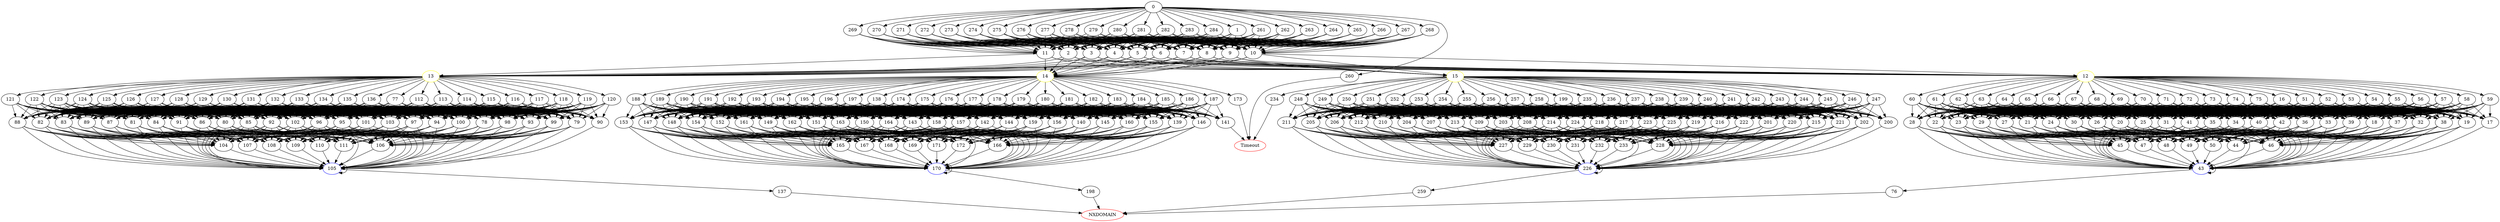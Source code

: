 digraph G {
	0 -> 1;
	0 -> 260;
	0 -> 261;
	0 -> 262;
	0 -> 263;
	0 -> 264;
	0 -> 265;
	0 -> 266;
	0 -> 267;
	0 -> 268;
	0 -> 269;
	0 -> 270;
	0 -> 271;
	0 -> 272;
	0 -> 273;
	0 -> 274;
	0 -> 275;
	0 -> 276;
	0 -> 277;
	0 -> 278;
	0 -> 279;
	0 -> 280;
	0 -> 281;
	0 -> 282;
	0 -> 283;
	0 -> 284;
	1 -> 2;
	1 -> 3;
	1 -> 4;
	1 -> 5;
	1 -> 6;
	1 -> 7;
	1 -> 8;
	1 -> 9;
	1 -> 10;
	1 -> 11;
	2 -> "12";
12 [color=yellow];
	2 -> "13";
13 [color=yellow];
	2 -> "14";
14 [color=yellow];
	2 -> "15";
15 [color=yellow];
	3 -> "12";
12 [color=yellow];
	3 -> "13";
13 [color=yellow];
	3 -> "14";
14 [color=yellow];
	3 -> "15";
15 [color=yellow];
	4 -> "12";
12 [color=yellow];
	4 -> "13";
13 [color=yellow];
	4 -> "14";
14 [color=yellow];
	4 -> "15";
15 [color=yellow];
	5 -> "12";
12 [color=yellow];
	5 -> "13";
13 [color=yellow];
	5 -> "14";
14 [color=yellow];
	5 -> "15";
15 [color=yellow];
	6 -> "12";
12 [color=yellow];
	6 -> "13";
13 [color=yellow];
	6 -> "14";
14 [color=yellow];
	6 -> "15";
15 [color=yellow];
	7 -> "12";
12 [color=yellow];
	7 -> "13";
13 [color=yellow];
	7 -> "14";
14 [color=yellow];
	7 -> "15";
15 [color=yellow];
	8 -> "12";
12 [color=yellow];
	8 -> "13";
13 [color=yellow];
	8 -> "14";
14 [color=yellow];
	8 -> "15";
15 [color=yellow];
	9 -> "12";
12 [color=yellow];
	9 -> "13";
13 [color=yellow];
	9 -> "14";
14 [color=yellow];
	9 -> "15";
15 [color=yellow];
	10 -> "12";
12 [color=yellow];
	10 -> "13";
13 [color=yellow];
	10 -> "14";
14 [color=yellow];
	10 -> "15";
15 [color=yellow];
	11 -> "12";
12 [color=yellow];
	11 -> "13";
13 [color=yellow];
	11 -> "14";
14 [color=yellow];
	11 -> "15";
15 [color=yellow];
	12 -> 16;
	12 -> 51;
	12 -> 52;
	12 -> 53;
	12 -> 54;
	12 -> 55;
	12 -> 56;
	12 -> 57;
	12 -> 58;
	12 -> 59;
	12 -> 60;
	12 -> 61;
	12 -> 62;
	12 -> 63;
	12 -> 64;
	12 -> 65;
	12 -> 66;
	12 -> 67;
	12 -> 68;
	12 -> 69;
	12 -> 70;
	12 -> 71;
	12 -> 72;
	12 -> 73;
	12 -> 74;
	12 -> 75;
	13 -> 77;
	13 -> 112;
	13 -> 113;
	13 -> 114;
	13 -> 115;
	13 -> 116;
	13 -> 117;
	13 -> 118;
	13 -> 119;
	13 -> 120;
	13 -> 121;
	13 -> 122;
	13 -> 123;
	13 -> 124;
	13 -> 125;
	13 -> 126;
	13 -> 127;
	13 -> 128;
	13 -> 129;
	13 -> 130;
	13 -> 131;
	13 -> 132;
	13 -> 133;
	13 -> 134;
	13 -> 135;
	13 -> 136;
	14 -> 138;
	14 -> 173;
	14 -> 174;
	14 -> 175;
	14 -> 176;
	14 -> 177;
	14 -> 178;
	14 -> 179;
	14 -> 180;
	14 -> 181;
	14 -> 182;
	14 -> 183;
	14 -> 184;
	14 -> 185;
	14 -> 186;
	14 -> 187;
	14 -> 188;
	14 -> 189;
	14 -> 190;
	14 -> 191;
	14 -> 192;
	14 -> 193;
	14 -> 194;
	14 -> 195;
	14 -> 196;
	14 -> 197;
	15 -> 199;
	15 -> 234;
	15 -> 235;
	15 -> 236;
	15 -> 237;
	15 -> 238;
	15 -> 239;
	15 -> 240;
	15 -> 241;
	15 -> 242;
	15 -> 243;
	15 -> 244;
	15 -> 245;
	15 -> 246;
	15 -> 247;
	15 -> 248;
	15 -> 249;
	15 -> 250;
	15 -> 251;
	15 -> 252;
	15 -> 253;
	15 -> 254;
	15 -> 255;
	15 -> 256;
	15 -> 257;
	15 -> 258;
	16 -> 17;
	16 -> 18;
	16 -> 19;
	16 -> 20;
	16 -> 21;
	16 -> 22;
	16 -> 23;
	16 -> 24;
	16 -> 25;
	16 -> 26;
	16 -> 27;
	16 -> 28;
	16 -> 29;
	16 -> 30;
	16 -> 31;
	16 -> 32;
	16 -> 33;
	16 -> 34;
	16 -> 35;
	16 -> 36;
	16 -> 37;
	16 -> 38;
	16 -> 39;
	16 -> 40;
	16 -> 41;
	16 -> 42;
	17 -> "43";
43 [color=blue];
	18 -> "43";
43 [color=blue];
	18 -> 44;
	18 -> 45;
	18 -> 46;
	18 -> 47;
	18 -> 48;
	18 -> 49;
	18 -> 50;
	19 -> "43";
43 [color=blue];
	19 -> 44;
	19 -> 45;
	19 -> 46;
	19 -> 47;
	19 -> 48;
	19 -> 49;
	19 -> 50;
	20 -> "43";
43 [color=blue];
	20 -> 44;
	20 -> 45;
	20 -> 46;
	20 -> 47;
	20 -> 48;
	20 -> 49;
	20 -> 50;
	21 -> "43";
43 [color=blue];
	21 -> 44;
	21 -> 45;
	21 -> 46;
	21 -> 47;
	21 -> 48;
	21 -> 49;
	21 -> 50;
	22 -> "43";
43 [color=blue];
	22 -> 44;
	22 -> 45;
	22 -> 46;
	22 -> 47;
	22 -> 48;
	22 -> 49;
	22 -> 50;
	23 -> "43";
43 [color=blue];
	23 -> 44;
	23 -> 45;
	23 -> 46;
	23 -> 47;
	23 -> 48;
	23 -> 49;
	23 -> 50;
	24 -> "43";
43 [color=blue];
	24 -> 44;
	24 -> 45;
	24 -> 46;
	24 -> 47;
	24 -> 48;
	24 -> 49;
	24 -> 50;
	25 -> "43";
43 [color=blue];
	25 -> 44;
	25 -> 45;
	25 -> 46;
	25 -> 47;
	25 -> 48;
	25 -> 49;
	25 -> 50;
	26 -> "43";
43 [color=blue];
	26 -> 44;
	26 -> 45;
	26 -> 46;
	26 -> 47;
	26 -> 48;
	26 -> 49;
	26 -> 50;
	27 -> "43";
43 [color=blue];
	27 -> 44;
	27 -> 45;
	27 -> 46;
	27 -> 47;
	27 -> 48;
	27 -> 49;
	27 -> 50;
	28 -> "43";
43 [color=blue];
	28 -> 44;
	28 -> 45;
	28 -> 46;
	28 -> 47;
	28 -> 48;
	28 -> 49;
	28 -> 50;
	29 -> "43";
43 [color=blue];
	29 -> 44;
	29 -> 45;
	29 -> 46;
	29 -> 47;
	29 -> 48;
	29 -> 49;
	29 -> 50;
	30 -> "43";
43 [color=blue];
	30 -> 44;
	30 -> 45;
	30 -> 46;
	30 -> 47;
	30 -> 48;
	30 -> 49;
	30 -> 50;
	31 -> "43";
43 [color=blue];
	31 -> 44;
	31 -> 45;
	31 -> 46;
	31 -> 47;
	31 -> 48;
	31 -> 49;
	31 -> 50;
	32 -> "43";
43 [color=blue];
	32 -> 44;
	32 -> 45;
	32 -> 46;
	32 -> 47;
	32 -> 48;
	32 -> 49;
	32 -> 50;
	33 -> "43";
43 [color=blue];
	33 -> 44;
	33 -> 45;
	33 -> 46;
	33 -> 47;
	33 -> 48;
	33 -> 49;
	33 -> 50;
	34 -> "43";
43 [color=blue];
	34 -> 44;
	34 -> 45;
	34 -> 46;
	34 -> 47;
	34 -> 48;
	34 -> 49;
	34 -> 50;
	35 -> "43";
43 [color=blue];
	35 -> 44;
	35 -> 45;
	35 -> 46;
	35 -> 47;
	35 -> 48;
	35 -> 49;
	35 -> 50;
	36 -> "43";
43 [color=blue];
	36 -> 44;
	36 -> 45;
	36 -> 46;
	36 -> 47;
	36 -> 48;
	36 -> 49;
	36 -> 50;
	37 -> "43";
43 [color=blue];
	37 -> 44;
	37 -> 45;
	37 -> 46;
	37 -> 47;
	37 -> 48;
	37 -> 49;
	37 -> 50;
	38 -> "43";
43 [color=blue];
	38 -> 44;
	38 -> 45;
	38 -> 46;
	38 -> 47;
	38 -> 48;
	38 -> 49;
	38 -> 50;
	39 -> "43";
43 [color=blue];
	39 -> 44;
	39 -> 45;
	39 -> 46;
	39 -> 47;
	39 -> 48;
	39 -> 49;
	39 -> 50;
	40 -> "43";
43 [color=blue];
	40 -> 44;
	40 -> 45;
	40 -> 46;
	40 -> 47;
	40 -> 48;
	40 -> 49;
	40 -> 50;
	41 -> "43";
43 [color=blue];
	41 -> 44;
	41 -> 45;
	41 -> 46;
	41 -> 47;
	41 -> 48;
	41 -> 49;
	41 -> 50;
	42 -> "43";
43 [color=blue];
	42 -> 44;
	42 -> 45;
	42 -> 46;
	42 -> 47;
	42 -> 48;
	42 -> 49;
	42 -> 50;
	43 -> "43";
43 [color=blue];
	43 -> 76;
	44 -> "43";
43 [color=blue];
	45 -> "43";
43 [color=blue];
	46 -> "43";
43 [color=blue];
	47 -> "43";
43 [color=blue];
	48 -> "43";
43 [color=blue];
	49 -> "43";
43 [color=blue];
	50 -> "43";
43 [color=blue];
	51 -> 17;
	51 -> 18;
	51 -> 19;
	51 -> 20;
	51 -> 21;
	51 -> 22;
	51 -> 23;
	51 -> 24;
	51 -> 25;
	51 -> 26;
	51 -> 27;
	51 -> 28;
	51 -> 29;
	51 -> 30;
	51 -> 31;
	51 -> 32;
	51 -> 33;
	51 -> 34;
	51 -> 35;
	51 -> 36;
	51 -> 37;
	51 -> 38;
	51 -> 39;
	51 -> 40;
	51 -> 41;
	51 -> 42;
	52 -> 17;
	52 -> 18;
	52 -> 19;
	52 -> 20;
	52 -> 21;
	52 -> 22;
	52 -> 23;
	52 -> 24;
	52 -> 25;
	52 -> 26;
	52 -> 27;
	52 -> 28;
	52 -> 29;
	52 -> 30;
	52 -> 31;
	52 -> 32;
	52 -> 33;
	52 -> 34;
	52 -> 35;
	52 -> 36;
	52 -> 37;
	52 -> 38;
	52 -> 39;
	52 -> 40;
	52 -> 41;
	52 -> 42;
	53 -> 17;
	53 -> 18;
	53 -> 19;
	53 -> 20;
	53 -> 21;
	53 -> 22;
	53 -> 23;
	53 -> 24;
	53 -> 25;
	53 -> 26;
	53 -> 27;
	53 -> 28;
	53 -> 29;
	53 -> 30;
	53 -> 31;
	53 -> 32;
	53 -> 33;
	53 -> 34;
	53 -> 35;
	53 -> 36;
	53 -> 37;
	53 -> 38;
	53 -> 39;
	53 -> 40;
	53 -> 41;
	53 -> 42;
	54 -> 17;
	54 -> 18;
	54 -> 19;
	54 -> 20;
	54 -> 21;
	54 -> 22;
	54 -> 23;
	54 -> 24;
	54 -> 25;
	54 -> 26;
	54 -> 27;
	54 -> 28;
	54 -> 29;
	54 -> 30;
	54 -> 31;
	54 -> 32;
	54 -> 33;
	54 -> 34;
	54 -> 35;
	54 -> 36;
	54 -> 37;
	54 -> 38;
	54 -> 39;
	54 -> 40;
	54 -> 41;
	54 -> 42;
	55 -> 17;
	55 -> 18;
	55 -> 19;
	55 -> 20;
	55 -> 21;
	55 -> 22;
	55 -> 23;
	55 -> 24;
	55 -> 25;
	55 -> 26;
	55 -> 27;
	55 -> 28;
	55 -> 29;
	55 -> 30;
	55 -> 31;
	55 -> 32;
	55 -> 33;
	55 -> 34;
	55 -> 35;
	55 -> 36;
	55 -> 37;
	55 -> 38;
	55 -> 39;
	55 -> 40;
	55 -> 41;
	55 -> 42;
	56 -> 17;
	56 -> 18;
	56 -> 19;
	56 -> 20;
	56 -> 21;
	56 -> 22;
	56 -> 23;
	56 -> 24;
	56 -> 25;
	56 -> 26;
	56 -> 27;
	56 -> 28;
	56 -> 29;
	56 -> 30;
	56 -> 31;
	56 -> 32;
	56 -> 33;
	56 -> 34;
	56 -> 35;
	56 -> 36;
	56 -> 37;
	56 -> 38;
	56 -> 39;
	56 -> 40;
	56 -> 41;
	56 -> 42;
	57 -> 17;
	57 -> 18;
	57 -> 19;
	57 -> 20;
	57 -> 21;
	57 -> 22;
	57 -> 23;
	57 -> 24;
	57 -> 25;
	57 -> 26;
	57 -> 27;
	57 -> 28;
	57 -> 29;
	57 -> 30;
	57 -> 31;
	57 -> 32;
	57 -> 33;
	57 -> 34;
	57 -> 35;
	57 -> 36;
	57 -> 37;
	57 -> 38;
	57 -> 39;
	57 -> 40;
	57 -> 41;
	57 -> 42;
	58 -> 17;
	58 -> 18;
	58 -> 19;
	58 -> 20;
	58 -> 21;
	58 -> 22;
	58 -> 23;
	58 -> 24;
	58 -> 25;
	58 -> 26;
	58 -> 27;
	58 -> 28;
	58 -> 29;
	58 -> 30;
	58 -> 31;
	58 -> 32;
	58 -> 33;
	58 -> 34;
	58 -> 35;
	58 -> 36;
	58 -> 37;
	58 -> 38;
	58 -> 39;
	58 -> 40;
	58 -> 41;
	58 -> 42;
	59 -> 17;
	59 -> 18;
	59 -> 19;
	59 -> 20;
	59 -> 21;
	59 -> 22;
	59 -> 23;
	59 -> 24;
	59 -> 25;
	59 -> 26;
	59 -> 27;
	59 -> 28;
	59 -> 29;
	59 -> 30;
	59 -> 31;
	59 -> 32;
	59 -> 33;
	59 -> 34;
	59 -> 35;
	59 -> 36;
	59 -> 37;
	59 -> 38;
	59 -> 39;
	59 -> 40;
	59 -> 41;
	59 -> 42;
	60 -> 17;
	60 -> 18;
	60 -> 19;
	60 -> 20;
	60 -> 21;
	60 -> 22;
	60 -> 23;
	60 -> 24;
	60 -> 25;
	60 -> 26;
	60 -> 27;
	60 -> 28;
	60 -> 29;
	60 -> 30;
	60 -> 31;
	60 -> 32;
	60 -> 33;
	60 -> 34;
	60 -> 35;
	60 -> 36;
	60 -> 37;
	60 -> 38;
	60 -> 39;
	60 -> 40;
	60 -> 41;
	60 -> 42;
	61 -> 17;
	61 -> 18;
	61 -> 19;
	61 -> 20;
	61 -> 21;
	61 -> 22;
	61 -> 23;
	61 -> 24;
	61 -> 25;
	61 -> 26;
	61 -> 27;
	61 -> 28;
	61 -> 29;
	61 -> 30;
	61 -> 31;
	61 -> 32;
	61 -> 33;
	61 -> 34;
	61 -> 35;
	61 -> 36;
	61 -> 37;
	61 -> 38;
	61 -> 39;
	61 -> 40;
	61 -> 41;
	61 -> 42;
	62 -> 17;
	62 -> 18;
	62 -> 19;
	62 -> 20;
	62 -> 21;
	62 -> 22;
	62 -> 23;
	62 -> 24;
	62 -> 25;
	62 -> 26;
	62 -> 27;
	62 -> 28;
	62 -> 29;
	62 -> 30;
	62 -> 31;
	62 -> 32;
	62 -> 33;
	62 -> 34;
	62 -> 35;
	62 -> 36;
	62 -> 37;
	62 -> 38;
	62 -> 39;
	62 -> 40;
	62 -> 41;
	62 -> 42;
	63 -> 17;
	63 -> 18;
	63 -> 19;
	63 -> 20;
	63 -> 21;
	63 -> 22;
	63 -> 23;
	63 -> 24;
	63 -> 25;
	63 -> 26;
	63 -> 27;
	63 -> 28;
	63 -> 29;
	63 -> 30;
	63 -> 31;
	63 -> 32;
	63 -> 33;
	63 -> 34;
	63 -> 35;
	63 -> 36;
	63 -> 37;
	63 -> 38;
	63 -> 39;
	63 -> 40;
	63 -> 41;
	63 -> 42;
	64 -> 17;
	64 -> 18;
	64 -> 19;
	64 -> 20;
	64 -> 21;
	64 -> 22;
	64 -> 23;
	64 -> 24;
	64 -> 25;
	64 -> 26;
	64 -> 27;
	64 -> 28;
	64 -> 29;
	64 -> 30;
	64 -> 31;
	64 -> 32;
	64 -> 33;
	64 -> 34;
	64 -> 35;
	64 -> 36;
	64 -> 37;
	64 -> 38;
	64 -> 39;
	64 -> 40;
	64 -> 41;
	64 -> 42;
	65 -> 17;
	65 -> 18;
	65 -> 19;
	65 -> 20;
	65 -> 21;
	65 -> 22;
	65 -> 23;
	65 -> 24;
	65 -> 25;
	65 -> 26;
	65 -> 27;
	65 -> 28;
	65 -> 29;
	65 -> 30;
	65 -> 31;
	65 -> 32;
	65 -> 33;
	65 -> 34;
	65 -> 35;
	65 -> 36;
	65 -> 37;
	65 -> 38;
	65 -> 39;
	65 -> 40;
	65 -> 41;
	65 -> 42;
	66 -> 17;
	66 -> 18;
	66 -> 19;
	66 -> 20;
	66 -> 21;
	66 -> 22;
	66 -> 23;
	66 -> 24;
	66 -> 25;
	66 -> 26;
	66 -> 27;
	66 -> 28;
	66 -> 29;
	66 -> 30;
	66 -> 31;
	66 -> 32;
	66 -> 33;
	66 -> 34;
	66 -> 35;
	66 -> 36;
	66 -> 37;
	66 -> 38;
	66 -> 39;
	66 -> 40;
	66 -> 41;
	66 -> 42;
	67 -> 17;
	67 -> 18;
	67 -> 19;
	67 -> 20;
	67 -> 21;
	67 -> 22;
	67 -> 23;
	67 -> 24;
	67 -> 25;
	67 -> 26;
	67 -> 27;
	67 -> 28;
	67 -> 29;
	67 -> 30;
	67 -> 31;
	67 -> 32;
	67 -> 33;
	67 -> 34;
	67 -> 35;
	67 -> 36;
	67 -> 37;
	67 -> 38;
	67 -> 39;
	67 -> 40;
	67 -> 41;
	67 -> 42;
	68 -> 17;
	68 -> 18;
	68 -> 19;
	68 -> 20;
	68 -> 21;
	68 -> 22;
	68 -> 23;
	68 -> 24;
	68 -> 25;
	68 -> 26;
	68 -> 27;
	68 -> 28;
	68 -> 29;
	68 -> 30;
	68 -> 31;
	68 -> 32;
	68 -> 33;
	68 -> 34;
	68 -> 35;
	68 -> 36;
	68 -> 37;
	68 -> 38;
	68 -> 39;
	68 -> 40;
	68 -> 41;
	68 -> 42;
	69 -> 17;
	69 -> 18;
	69 -> 19;
	69 -> 20;
	69 -> 21;
	69 -> 22;
	69 -> 23;
	69 -> 24;
	69 -> 25;
	69 -> 26;
	69 -> 27;
	69 -> 28;
	69 -> 29;
	69 -> 30;
	69 -> 31;
	69 -> 32;
	69 -> 33;
	69 -> 34;
	69 -> 35;
	69 -> 36;
	69 -> 37;
	69 -> 38;
	69 -> 39;
	69 -> 40;
	69 -> 41;
	69 -> 42;
	70 -> 17;
	70 -> 18;
	70 -> 19;
	70 -> 20;
	70 -> 21;
	70 -> 22;
	70 -> 23;
	70 -> 24;
	70 -> 25;
	70 -> 26;
	70 -> 27;
	70 -> 28;
	70 -> 29;
	70 -> 30;
	70 -> 31;
	70 -> 32;
	70 -> 33;
	70 -> 34;
	70 -> 35;
	70 -> 36;
	70 -> 37;
	70 -> 38;
	70 -> 39;
	70 -> 40;
	70 -> 41;
	70 -> 42;
	71 -> 17;
	71 -> 18;
	71 -> 19;
	71 -> 20;
	71 -> 21;
	71 -> 22;
	71 -> 23;
	71 -> 24;
	71 -> 25;
	71 -> 26;
	71 -> 27;
	71 -> 28;
	71 -> 29;
	71 -> 30;
	71 -> 31;
	71 -> 32;
	71 -> 33;
	71 -> 34;
	71 -> 35;
	71 -> 36;
	71 -> 37;
	71 -> 38;
	71 -> 39;
	71 -> 40;
	71 -> 41;
	71 -> 42;
	72 -> 17;
	72 -> 18;
	72 -> 19;
	72 -> 20;
	72 -> 21;
	72 -> 22;
	72 -> 23;
	72 -> 24;
	72 -> 25;
	72 -> 26;
	72 -> 27;
	72 -> 28;
	72 -> 29;
	72 -> 30;
	72 -> 31;
	72 -> 32;
	72 -> 33;
	72 -> 34;
	72 -> 35;
	72 -> 36;
	72 -> 37;
	72 -> 38;
	72 -> 39;
	72 -> 40;
	72 -> 41;
	72 -> 42;
	73 -> 17;
	73 -> 18;
	73 -> 19;
	73 -> 20;
	73 -> 21;
	73 -> 22;
	73 -> 23;
	73 -> 24;
	73 -> 25;
	73 -> 26;
	73 -> 27;
	73 -> 28;
	73 -> 29;
	73 -> 30;
	73 -> 31;
	73 -> 32;
	73 -> 33;
	73 -> 34;
	73 -> 35;
	73 -> 36;
	73 -> 37;
	73 -> 38;
	73 -> 39;
	73 -> 40;
	73 -> 41;
	73 -> 42;
	74 -> 17;
	74 -> 18;
	74 -> 19;
	74 -> 20;
	74 -> 21;
	74 -> 22;
	74 -> 23;
	74 -> 24;
	74 -> 25;
	74 -> 26;
	74 -> 27;
	74 -> 28;
	74 -> 29;
	74 -> 30;
	74 -> 31;
	74 -> 32;
	74 -> 33;
	74 -> 34;
	74 -> 35;
	74 -> 36;
	74 -> 37;
	74 -> 38;
	74 -> 39;
	74 -> 40;
	74 -> 41;
	74 -> 42;
	75 -> 17;
	75 -> 18;
	75 -> 19;
	75 -> 20;
	75 -> 21;
	75 -> 22;
	75 -> 23;
	75 -> 24;
	75 -> 25;
	75 -> 26;
	75 -> 27;
	75 -> 28;
	75 -> 29;
	75 -> 30;
	75 -> 31;
	75 -> 32;
	75 -> 33;
	75 -> 34;
	75 -> 35;
	75 -> 36;
	75 -> 37;
	75 -> 38;
	75 -> 39;
	75 -> 40;
	75 -> 41;
	75 -> 42;
	76 -> "NXDOMAIN";
NXDOMAIN [color=red];
	77 -> 78;
	77 -> 79;
	77 -> 80;
	77 -> 81;
	77 -> 82;
	77 -> 83;
	77 -> 84;
	77 -> 85;
	77 -> 86;
	77 -> 87;
	77 -> 88;
	77 -> 89;
	77 -> 90;
	77 -> 91;
	77 -> 92;
	77 -> 93;
	77 -> 94;
	77 -> 95;
	77 -> 96;
	77 -> 97;
	77 -> 98;
	77 -> 99;
	77 -> 100;
	77 -> 101;
	77 -> 102;
	77 -> 103;
	78 -> 104;
	78 -> "105";
105 [color=blue];
	78 -> 106;
	78 -> 107;
	78 -> 108;
	78 -> 109;
	78 -> 110;
	78 -> 111;
	79 -> 104;
	79 -> "105";
105 [color=blue];
	79 -> 106;
	79 -> 107;
	79 -> 108;
	79 -> 109;
	79 -> 110;
	79 -> 111;
	80 -> 104;
	80 -> "105";
105 [color=blue];
	80 -> 106;
	80 -> 107;
	80 -> 108;
	80 -> 109;
	80 -> 110;
	80 -> 111;
	81 -> 104;
	81 -> "105";
105 [color=blue];
	81 -> 106;
	81 -> 107;
	81 -> 108;
	81 -> 109;
	81 -> 110;
	81 -> 111;
	82 -> 104;
	82 -> "105";
105 [color=blue];
	82 -> 106;
	82 -> 107;
	82 -> 108;
	82 -> 109;
	82 -> 110;
	82 -> 111;
	83 -> 104;
	83 -> "105";
105 [color=blue];
	83 -> 106;
	83 -> 107;
	83 -> 108;
	83 -> 109;
	83 -> 110;
	83 -> 111;
	84 -> 104;
	84 -> "105";
105 [color=blue];
	84 -> 106;
	84 -> 107;
	84 -> 108;
	84 -> 109;
	84 -> 110;
	84 -> 111;
	85 -> 104;
	85 -> "105";
105 [color=blue];
	85 -> 106;
	85 -> 107;
	85 -> 108;
	85 -> 109;
	85 -> 110;
	85 -> 111;
	86 -> 104;
	86 -> "105";
105 [color=blue];
	86 -> 106;
	86 -> 107;
	86 -> 108;
	86 -> 109;
	86 -> 110;
	86 -> 111;
	87 -> 104;
	87 -> "105";
105 [color=blue];
	87 -> 106;
	87 -> 107;
	87 -> 108;
	87 -> 109;
	87 -> 110;
	87 -> 111;
	88 -> 104;
	88 -> "105";
105 [color=blue];
	88 -> 106;
	88 -> 107;
	88 -> 108;
	88 -> 109;
	88 -> 110;
	88 -> 111;
	89 -> 104;
	89 -> "105";
105 [color=blue];
	89 -> 106;
	89 -> 107;
	89 -> 108;
	89 -> 109;
	89 -> 110;
	89 -> 111;
	90 -> "105";
105 [color=blue];
	91 -> 104;
	91 -> "105";
105 [color=blue];
	91 -> 106;
	91 -> 107;
	91 -> 108;
	91 -> 109;
	91 -> 110;
	91 -> 111;
	92 -> 104;
	92 -> "105";
105 [color=blue];
	92 -> 106;
	92 -> 107;
	92 -> 108;
	92 -> 109;
	92 -> 110;
	92 -> 111;
	93 -> 104;
	93 -> "105";
105 [color=blue];
	93 -> 106;
	93 -> 107;
	93 -> 108;
	93 -> 109;
	93 -> 110;
	93 -> 111;
	94 -> 104;
	94 -> "105";
105 [color=blue];
	94 -> 106;
	94 -> 107;
	94 -> 108;
	94 -> 109;
	94 -> 110;
	94 -> 111;
	95 -> 104;
	95 -> "105";
105 [color=blue];
	95 -> 106;
	95 -> 107;
	95 -> 108;
	95 -> 109;
	95 -> 110;
	95 -> 111;
	96 -> 104;
	96 -> "105";
105 [color=blue];
	96 -> 106;
	96 -> 107;
	96 -> 108;
	96 -> 109;
	96 -> 110;
	96 -> 111;
	97 -> 104;
	97 -> "105";
105 [color=blue];
	97 -> 106;
	97 -> 107;
	97 -> 108;
	97 -> 109;
	97 -> 110;
	97 -> 111;
	98 -> 104;
	98 -> "105";
105 [color=blue];
	98 -> 106;
	98 -> 107;
	98 -> 108;
	98 -> 109;
	98 -> 110;
	98 -> 111;
	99 -> 104;
	99 -> "105";
105 [color=blue];
	99 -> 106;
	99 -> 107;
	99 -> 108;
	99 -> 109;
	99 -> 110;
	99 -> 111;
	100 -> 104;
	100 -> "105";
105 [color=blue];
	100 -> 106;
	100 -> 107;
	100 -> 108;
	100 -> 109;
	100 -> 110;
	100 -> 111;
	101 -> 104;
	101 -> "105";
105 [color=blue];
	101 -> 106;
	101 -> 107;
	101 -> 108;
	101 -> 109;
	101 -> 110;
	101 -> 111;
	102 -> 104;
	102 -> "105";
105 [color=blue];
	102 -> 106;
	102 -> 107;
	102 -> 108;
	102 -> 109;
	102 -> 110;
	102 -> 111;
	103 -> 104;
	103 -> "105";
105 [color=blue];
	103 -> 106;
	103 -> 107;
	103 -> 108;
	103 -> 109;
	103 -> 110;
	103 -> 111;
	104 -> "105";
105 [color=blue];
	105 -> "105";
105 [color=blue];
	105 -> 137;
	106 -> "105";
105 [color=blue];
	107 -> "105";
105 [color=blue];
	108 -> "105";
105 [color=blue];
	109 -> "105";
105 [color=blue];
	110 -> "105";
105 [color=blue];
	111 -> "105";
105 [color=blue];
	112 -> 78;
	112 -> 79;
	112 -> 80;
	112 -> 81;
	112 -> 82;
	112 -> 83;
	112 -> 84;
	112 -> 85;
	112 -> 86;
	112 -> 87;
	112 -> 88;
	112 -> 89;
	112 -> 90;
	112 -> 91;
	112 -> 92;
	112 -> 93;
	112 -> 94;
	112 -> 95;
	112 -> 96;
	112 -> 97;
	112 -> 98;
	112 -> 99;
	112 -> 100;
	112 -> 101;
	112 -> 102;
	112 -> 103;
	113 -> 78;
	113 -> 79;
	113 -> 80;
	113 -> 81;
	113 -> 82;
	113 -> 83;
	113 -> 84;
	113 -> 85;
	113 -> 86;
	113 -> 87;
	113 -> 88;
	113 -> 89;
	113 -> 90;
	113 -> 91;
	113 -> 92;
	113 -> 93;
	113 -> 94;
	113 -> 95;
	113 -> 96;
	113 -> 97;
	113 -> 98;
	113 -> 99;
	113 -> 100;
	113 -> 101;
	113 -> 102;
	113 -> 103;
	114 -> 78;
	114 -> 79;
	114 -> 80;
	114 -> 81;
	114 -> 82;
	114 -> 83;
	114 -> 84;
	114 -> 85;
	114 -> 86;
	114 -> 87;
	114 -> 88;
	114 -> 89;
	114 -> 90;
	114 -> 91;
	114 -> 92;
	114 -> 93;
	114 -> 94;
	114 -> 95;
	114 -> 96;
	114 -> 97;
	114 -> 98;
	114 -> 99;
	114 -> 100;
	114 -> 101;
	114 -> 102;
	114 -> 103;
	115 -> 78;
	115 -> 79;
	115 -> 80;
	115 -> 81;
	115 -> 82;
	115 -> 83;
	115 -> 84;
	115 -> 85;
	115 -> 86;
	115 -> 87;
	115 -> 88;
	115 -> 89;
	115 -> 90;
	115 -> 91;
	115 -> 92;
	115 -> 93;
	115 -> 94;
	115 -> 95;
	115 -> 96;
	115 -> 97;
	115 -> 98;
	115 -> 99;
	115 -> 100;
	115 -> 101;
	115 -> 102;
	115 -> 103;
	116 -> 78;
	116 -> 79;
	116 -> 80;
	116 -> 81;
	116 -> 82;
	116 -> 83;
	116 -> 84;
	116 -> 85;
	116 -> 86;
	116 -> 87;
	116 -> 88;
	116 -> 89;
	116 -> 90;
	116 -> 91;
	116 -> 92;
	116 -> 93;
	116 -> 94;
	116 -> 95;
	116 -> 96;
	116 -> 97;
	116 -> 98;
	116 -> 99;
	116 -> 100;
	116 -> 101;
	116 -> 102;
	116 -> 103;
	117 -> 78;
	117 -> 79;
	117 -> 80;
	117 -> 81;
	117 -> 82;
	117 -> 83;
	117 -> 84;
	117 -> 85;
	117 -> 86;
	117 -> 87;
	117 -> 88;
	117 -> 89;
	117 -> 90;
	117 -> 91;
	117 -> 92;
	117 -> 93;
	117 -> 94;
	117 -> 95;
	117 -> 96;
	117 -> 97;
	117 -> 98;
	117 -> 99;
	117 -> 100;
	117 -> 101;
	117 -> 102;
	117 -> 103;
	118 -> 78;
	118 -> 79;
	118 -> 80;
	118 -> 81;
	118 -> 82;
	118 -> 83;
	118 -> 84;
	118 -> 85;
	118 -> 86;
	118 -> 87;
	118 -> 88;
	118 -> 89;
	118 -> 90;
	118 -> 91;
	118 -> 92;
	118 -> 93;
	118 -> 94;
	118 -> 95;
	118 -> 96;
	118 -> 97;
	118 -> 98;
	118 -> 99;
	118 -> 100;
	118 -> 101;
	118 -> 102;
	118 -> 103;
	119 -> 78;
	119 -> 79;
	119 -> 80;
	119 -> 81;
	119 -> 82;
	119 -> 83;
	119 -> 84;
	119 -> 85;
	119 -> 86;
	119 -> 87;
	119 -> 88;
	119 -> 89;
	119 -> 90;
	119 -> 91;
	119 -> 92;
	119 -> 93;
	119 -> 94;
	119 -> 95;
	119 -> 96;
	119 -> 97;
	119 -> 98;
	119 -> 99;
	119 -> 100;
	119 -> 101;
	119 -> 102;
	119 -> 103;
	120 -> 78;
	120 -> 79;
	120 -> 80;
	120 -> 81;
	120 -> 82;
	120 -> 83;
	120 -> 84;
	120 -> 85;
	120 -> 86;
	120 -> 87;
	120 -> 88;
	120 -> 89;
	120 -> 90;
	120 -> 91;
	120 -> 92;
	120 -> 93;
	120 -> 94;
	120 -> 95;
	120 -> 96;
	120 -> 97;
	120 -> 98;
	120 -> 99;
	120 -> 100;
	120 -> 101;
	120 -> 102;
	120 -> 103;
	121 -> 78;
	121 -> 79;
	121 -> 80;
	121 -> 81;
	121 -> 82;
	121 -> 83;
	121 -> 84;
	121 -> 85;
	121 -> 86;
	121 -> 87;
	121 -> 88;
	121 -> 89;
	121 -> 90;
	121 -> 91;
	121 -> 92;
	121 -> 93;
	121 -> 94;
	121 -> 95;
	121 -> 96;
	121 -> 97;
	121 -> 98;
	121 -> 99;
	121 -> 100;
	121 -> 101;
	121 -> 102;
	121 -> 103;
	122 -> 78;
	122 -> 79;
	122 -> 80;
	122 -> 81;
	122 -> 82;
	122 -> 83;
	122 -> 84;
	122 -> 85;
	122 -> 86;
	122 -> 87;
	122 -> 88;
	122 -> 89;
	122 -> 90;
	122 -> 91;
	122 -> 92;
	122 -> 93;
	122 -> 94;
	122 -> 95;
	122 -> 96;
	122 -> 97;
	122 -> 98;
	122 -> 99;
	122 -> 100;
	122 -> 101;
	122 -> 102;
	122 -> 103;
	123 -> 78;
	123 -> 79;
	123 -> 80;
	123 -> 81;
	123 -> 82;
	123 -> 83;
	123 -> 84;
	123 -> 85;
	123 -> 86;
	123 -> 87;
	123 -> 88;
	123 -> 89;
	123 -> 90;
	123 -> 91;
	123 -> 92;
	123 -> 93;
	123 -> 94;
	123 -> 95;
	123 -> 96;
	123 -> 97;
	123 -> 98;
	123 -> 99;
	123 -> 100;
	123 -> 101;
	123 -> 102;
	123 -> 103;
	124 -> 78;
	124 -> 79;
	124 -> 80;
	124 -> 81;
	124 -> 82;
	124 -> 83;
	124 -> 84;
	124 -> 85;
	124 -> 86;
	124 -> 87;
	124 -> 88;
	124 -> 89;
	124 -> 90;
	124 -> 91;
	124 -> 92;
	124 -> 93;
	124 -> 94;
	124 -> 95;
	124 -> 96;
	124 -> 97;
	124 -> 98;
	124 -> 99;
	124 -> 100;
	124 -> 101;
	124 -> 102;
	124 -> 103;
	125 -> 78;
	125 -> 79;
	125 -> 80;
	125 -> 81;
	125 -> 82;
	125 -> 83;
	125 -> 84;
	125 -> 85;
	125 -> 86;
	125 -> 87;
	125 -> 88;
	125 -> 89;
	125 -> 90;
	125 -> 91;
	125 -> 92;
	125 -> 93;
	125 -> 94;
	125 -> 95;
	125 -> 96;
	125 -> 97;
	125 -> 98;
	125 -> 99;
	125 -> 100;
	125 -> 101;
	125 -> 102;
	125 -> 103;
	126 -> 78;
	126 -> 79;
	126 -> 80;
	126 -> 81;
	126 -> 82;
	126 -> 83;
	126 -> 84;
	126 -> 85;
	126 -> 86;
	126 -> 87;
	126 -> 88;
	126 -> 89;
	126 -> 90;
	126 -> 91;
	126 -> 92;
	126 -> 93;
	126 -> 94;
	126 -> 95;
	126 -> 96;
	126 -> 97;
	126 -> 98;
	126 -> 99;
	126 -> 100;
	126 -> 101;
	126 -> 102;
	126 -> 103;
	127 -> 78;
	127 -> 79;
	127 -> 80;
	127 -> 81;
	127 -> 82;
	127 -> 83;
	127 -> 84;
	127 -> 85;
	127 -> 86;
	127 -> 87;
	127 -> 88;
	127 -> 89;
	127 -> 90;
	127 -> 91;
	127 -> 92;
	127 -> 93;
	127 -> 94;
	127 -> 95;
	127 -> 96;
	127 -> 97;
	127 -> 98;
	127 -> 99;
	127 -> 100;
	127 -> 101;
	127 -> 102;
	127 -> 103;
	128 -> 78;
	128 -> 79;
	128 -> 80;
	128 -> 81;
	128 -> 82;
	128 -> 83;
	128 -> 84;
	128 -> 85;
	128 -> 86;
	128 -> 87;
	128 -> 88;
	128 -> 89;
	128 -> 90;
	128 -> 91;
	128 -> 92;
	128 -> 93;
	128 -> 94;
	128 -> 95;
	128 -> 96;
	128 -> 97;
	128 -> 98;
	128 -> 99;
	128 -> 100;
	128 -> 101;
	128 -> 102;
	128 -> 103;
	129 -> 78;
	129 -> 79;
	129 -> 80;
	129 -> 81;
	129 -> 82;
	129 -> 83;
	129 -> 84;
	129 -> 85;
	129 -> 86;
	129 -> 87;
	129 -> 88;
	129 -> 89;
	129 -> 90;
	129 -> 91;
	129 -> 92;
	129 -> 93;
	129 -> 94;
	129 -> 95;
	129 -> 96;
	129 -> 97;
	129 -> 98;
	129 -> 99;
	129 -> 100;
	129 -> 101;
	129 -> 102;
	129 -> 103;
	130 -> 78;
	130 -> 79;
	130 -> 80;
	130 -> 81;
	130 -> 82;
	130 -> 83;
	130 -> 84;
	130 -> 85;
	130 -> 86;
	130 -> 87;
	130 -> 88;
	130 -> 89;
	130 -> 90;
	130 -> 91;
	130 -> 92;
	130 -> 93;
	130 -> 94;
	130 -> 95;
	130 -> 96;
	130 -> 97;
	130 -> 98;
	130 -> 99;
	130 -> 100;
	130 -> 101;
	130 -> 102;
	130 -> 103;
	131 -> 78;
	131 -> 79;
	131 -> 80;
	131 -> 81;
	131 -> 82;
	131 -> 83;
	131 -> 84;
	131 -> 85;
	131 -> 86;
	131 -> 87;
	131 -> 88;
	131 -> 89;
	131 -> 90;
	131 -> 91;
	131 -> 92;
	131 -> 93;
	131 -> 94;
	131 -> 95;
	131 -> 96;
	131 -> 97;
	131 -> 98;
	131 -> 99;
	131 -> 100;
	131 -> 101;
	131 -> 102;
	131 -> 103;
	132 -> 78;
	132 -> 79;
	132 -> 80;
	132 -> 81;
	132 -> 82;
	132 -> 83;
	132 -> 84;
	132 -> 85;
	132 -> 86;
	132 -> 87;
	132 -> 88;
	132 -> 89;
	132 -> 90;
	132 -> 91;
	132 -> 92;
	132 -> 93;
	132 -> 94;
	132 -> 95;
	132 -> 96;
	132 -> 97;
	132 -> 98;
	132 -> 99;
	132 -> 100;
	132 -> 101;
	132 -> 102;
	132 -> 103;
	133 -> 78;
	133 -> 79;
	133 -> 80;
	133 -> 81;
	133 -> 82;
	133 -> 83;
	133 -> 84;
	133 -> 85;
	133 -> 86;
	133 -> 87;
	133 -> 88;
	133 -> 89;
	133 -> 90;
	133 -> 91;
	133 -> 92;
	133 -> 93;
	133 -> 94;
	133 -> 95;
	133 -> 96;
	133 -> 97;
	133 -> 98;
	133 -> 99;
	133 -> 100;
	133 -> 101;
	133 -> 102;
	133 -> 103;
	134 -> 78;
	134 -> 79;
	134 -> 80;
	134 -> 81;
	134 -> 82;
	134 -> 83;
	134 -> 84;
	134 -> 85;
	134 -> 86;
	134 -> 87;
	134 -> 88;
	134 -> 89;
	134 -> 90;
	134 -> 91;
	134 -> 92;
	134 -> 93;
	134 -> 94;
	134 -> 95;
	134 -> 96;
	134 -> 97;
	134 -> 98;
	134 -> 99;
	134 -> 100;
	134 -> 101;
	134 -> 102;
	134 -> 103;
	135 -> 78;
	135 -> 79;
	135 -> 80;
	135 -> 81;
	135 -> 82;
	135 -> 83;
	135 -> 84;
	135 -> 85;
	135 -> 86;
	135 -> 87;
	135 -> 88;
	135 -> 89;
	135 -> 90;
	135 -> 91;
	135 -> 92;
	135 -> 93;
	135 -> 94;
	135 -> 95;
	135 -> 96;
	135 -> 97;
	135 -> 98;
	135 -> 99;
	135 -> 100;
	135 -> 101;
	135 -> 102;
	135 -> 103;
	136 -> 78;
	136 -> 79;
	136 -> 80;
	136 -> 81;
	136 -> 82;
	136 -> 83;
	136 -> 84;
	136 -> 85;
	136 -> 86;
	136 -> 87;
	136 -> 88;
	136 -> 89;
	136 -> 90;
	136 -> 91;
	136 -> 92;
	136 -> 93;
	136 -> 94;
	136 -> 95;
	136 -> 96;
	136 -> 97;
	136 -> 98;
	136 -> 99;
	136 -> 100;
	136 -> 101;
	136 -> 102;
	136 -> 103;
	137 -> "NXDOMAIN";
NXDOMAIN [color=red];
	138 -> 139;
	138 -> 140;
	138 -> 141;
	138 -> 142;
	138 -> 143;
	138 -> 144;
	138 -> 145;
	138 -> 146;
	138 -> 147;
	138 -> 148;
	138 -> 149;
	138 -> 150;
	138 -> 151;
	138 -> 152;
	138 -> 153;
	138 -> 154;
	138 -> 155;
	138 -> 156;
	138 -> 157;
	138 -> 158;
	138 -> 159;
	138 -> 160;
	138 -> 161;
	138 -> 162;
	138 -> 163;
	138 -> 164;
	139 -> 165;
	139 -> 166;
	139 -> 167;
	139 -> 168;
	139 -> 169;
	139 -> "170";
170 [color=blue];
	139 -> 171;
	139 -> 172;
	140 -> 165;
	140 -> 166;
	140 -> 167;
	140 -> 168;
	140 -> 169;
	140 -> "170";
170 [color=blue];
	140 -> 171;
	140 -> 172;
	141 -> "Timeout";
Timeout [color=red];
	142 -> 165;
	142 -> 166;
	142 -> 167;
	142 -> 168;
	142 -> 169;
	142 -> "170";
170 [color=blue];
	142 -> 171;
	142 -> 172;
	143 -> 165;
	143 -> 166;
	143 -> 167;
	143 -> 168;
	143 -> 169;
	143 -> "170";
170 [color=blue];
	143 -> 171;
	143 -> 172;
	144 -> 165;
	144 -> 166;
	144 -> 167;
	144 -> 168;
	144 -> 169;
	144 -> "170";
170 [color=blue];
	144 -> 171;
	144 -> 172;
	145 -> 165;
	145 -> 166;
	145 -> 167;
	145 -> 168;
	145 -> 169;
	145 -> "170";
170 [color=blue];
	145 -> 171;
	145 -> 172;
	146 -> 165;
	146 -> 166;
	146 -> 167;
	146 -> 168;
	146 -> 169;
	146 -> "170";
170 [color=blue];
	146 -> 171;
	146 -> 172;
	147 -> 165;
	147 -> 166;
	147 -> 167;
	147 -> 168;
	147 -> 169;
	147 -> "170";
170 [color=blue];
	147 -> 171;
	147 -> 172;
	148 -> 165;
	148 -> 166;
	148 -> 167;
	148 -> 168;
	148 -> 169;
	148 -> "170";
170 [color=blue];
	148 -> 171;
	148 -> 172;
	149 -> 165;
	149 -> 166;
	149 -> 167;
	149 -> 168;
	149 -> 169;
	149 -> "170";
170 [color=blue];
	149 -> 171;
	149 -> 172;
	150 -> 165;
	150 -> 166;
	150 -> 167;
	150 -> 168;
	150 -> 169;
	150 -> "170";
170 [color=blue];
	150 -> 171;
	150 -> 172;
	151 -> 165;
	151 -> 166;
	151 -> 167;
	151 -> 168;
	151 -> 169;
	151 -> "170";
170 [color=blue];
	151 -> 171;
	151 -> 172;
	152 -> 165;
	152 -> 166;
	152 -> 167;
	152 -> 168;
	152 -> 169;
	152 -> "170";
170 [color=blue];
	152 -> 171;
	152 -> 172;
	153 -> 165;
	153 -> 166;
	153 -> 167;
	153 -> 168;
	153 -> 169;
	153 -> "170";
170 [color=blue];
	153 -> 171;
	153 -> 172;
	154 -> 165;
	154 -> 166;
	154 -> 167;
	154 -> 168;
	154 -> 169;
	154 -> "170";
170 [color=blue];
	154 -> 171;
	154 -> 172;
	155 -> 165;
	155 -> 166;
	155 -> 167;
	155 -> 168;
	155 -> 169;
	155 -> "170";
170 [color=blue];
	155 -> 171;
	155 -> 172;
	156 -> 165;
	156 -> 166;
	156 -> 167;
	156 -> 168;
	156 -> 169;
	156 -> "170";
170 [color=blue];
	156 -> 171;
	156 -> 172;
	157 -> 165;
	157 -> 166;
	157 -> 167;
	157 -> 168;
	157 -> 169;
	157 -> "170";
170 [color=blue];
	157 -> 171;
	157 -> 172;
	158 -> 165;
	158 -> 166;
	158 -> 167;
	158 -> 168;
	158 -> 169;
	158 -> "170";
170 [color=blue];
	158 -> 171;
	158 -> 172;
	159 -> 165;
	159 -> 166;
	159 -> 167;
	159 -> 168;
	159 -> 169;
	159 -> "170";
170 [color=blue];
	159 -> 171;
	159 -> 172;
	160 -> 165;
	160 -> 166;
	160 -> 167;
	160 -> 168;
	160 -> 169;
	160 -> "170";
170 [color=blue];
	160 -> 171;
	160 -> 172;
	161 -> 165;
	161 -> 166;
	161 -> 167;
	161 -> 168;
	161 -> 169;
	161 -> "170";
170 [color=blue];
	161 -> 171;
	161 -> 172;
	162 -> 165;
	162 -> 166;
	162 -> 167;
	162 -> 168;
	162 -> 169;
	162 -> "170";
170 [color=blue];
	162 -> 171;
	162 -> 172;
	163 -> 165;
	163 -> 166;
	163 -> 167;
	163 -> 168;
	163 -> 169;
	163 -> "170";
170 [color=blue];
	163 -> 171;
	163 -> 172;
	164 -> 165;
	164 -> 166;
	164 -> 167;
	164 -> 168;
	164 -> 169;
	164 -> "170";
170 [color=blue];
	164 -> 171;
	164 -> 172;
	165 -> "170";
170 [color=blue];
	166 -> "170";
170 [color=blue];
	167 -> "170";
170 [color=blue];
	168 -> "170";
170 [color=blue];
	169 -> "170";
170 [color=blue];
	170 -> "170";
170 [color=blue];
	170 -> 198;
	171 -> "170";
170 [color=blue];
	172 -> "170";
170 [color=blue];
	173 -> "Timeout";
Timeout [color=red];
	174 -> 139;
	174 -> 140;
	174 -> 141;
	174 -> 142;
	174 -> 143;
	174 -> 144;
	174 -> 145;
	174 -> 146;
	174 -> 147;
	174 -> 148;
	174 -> 149;
	174 -> 150;
	174 -> 151;
	174 -> 152;
	174 -> 153;
	174 -> 154;
	174 -> 155;
	174 -> 156;
	174 -> 157;
	174 -> 158;
	174 -> 159;
	174 -> 160;
	174 -> 161;
	174 -> 162;
	174 -> 163;
	174 -> 164;
	175 -> 139;
	175 -> 140;
	175 -> 141;
	175 -> 142;
	175 -> 143;
	175 -> 144;
	175 -> 145;
	175 -> 146;
	175 -> 147;
	175 -> 148;
	175 -> 149;
	175 -> 150;
	175 -> 151;
	175 -> 152;
	175 -> 153;
	175 -> 154;
	175 -> 155;
	175 -> 156;
	175 -> 157;
	175 -> 158;
	175 -> 159;
	175 -> 160;
	175 -> 161;
	175 -> 162;
	175 -> 163;
	175 -> 164;
	176 -> 139;
	176 -> 140;
	176 -> 141;
	176 -> 142;
	176 -> 143;
	176 -> 144;
	176 -> 145;
	176 -> 146;
	176 -> 147;
	176 -> 148;
	176 -> 149;
	176 -> 150;
	176 -> 151;
	176 -> 152;
	176 -> 153;
	176 -> 154;
	176 -> 155;
	176 -> 156;
	176 -> 157;
	176 -> 158;
	176 -> 159;
	176 -> 160;
	176 -> 161;
	176 -> 162;
	176 -> 163;
	176 -> 164;
	177 -> 139;
	177 -> 140;
	177 -> 141;
	177 -> 142;
	177 -> 143;
	177 -> 144;
	177 -> 145;
	177 -> 146;
	177 -> 147;
	177 -> 148;
	177 -> 149;
	177 -> 150;
	177 -> 151;
	177 -> 152;
	177 -> 153;
	177 -> 154;
	177 -> 155;
	177 -> 156;
	177 -> 157;
	177 -> 158;
	177 -> 159;
	177 -> 160;
	177 -> 161;
	177 -> 162;
	177 -> 163;
	177 -> 164;
	178 -> 139;
	178 -> 140;
	178 -> 141;
	178 -> 142;
	178 -> 143;
	178 -> 144;
	178 -> 145;
	178 -> 146;
	178 -> 147;
	178 -> 148;
	178 -> 149;
	178 -> 150;
	178 -> 151;
	178 -> 152;
	178 -> 153;
	178 -> 154;
	178 -> 155;
	178 -> 156;
	178 -> 157;
	178 -> 158;
	178 -> 159;
	178 -> 160;
	178 -> 161;
	178 -> 162;
	178 -> 163;
	178 -> 164;
	179 -> 139;
	179 -> 140;
	179 -> 141;
	179 -> 142;
	179 -> 143;
	179 -> 144;
	179 -> 145;
	179 -> 146;
	179 -> 147;
	179 -> 148;
	179 -> 149;
	179 -> 150;
	179 -> 151;
	179 -> 152;
	179 -> 153;
	179 -> 154;
	179 -> 155;
	179 -> 156;
	179 -> 157;
	179 -> 158;
	179 -> 159;
	179 -> 160;
	179 -> 161;
	179 -> 162;
	179 -> 163;
	179 -> 164;
	180 -> 139;
	180 -> 140;
	180 -> 141;
	180 -> 142;
	180 -> 143;
	180 -> 144;
	180 -> 145;
	180 -> 146;
	180 -> 147;
	180 -> 148;
	180 -> 149;
	180 -> 150;
	180 -> 151;
	180 -> 152;
	180 -> 153;
	180 -> 154;
	180 -> 155;
	180 -> 156;
	180 -> 157;
	180 -> 158;
	180 -> 159;
	180 -> 160;
	180 -> 161;
	180 -> 162;
	180 -> 163;
	180 -> 164;
	181 -> 139;
	181 -> 140;
	181 -> 141;
	181 -> 142;
	181 -> 143;
	181 -> 144;
	181 -> 145;
	181 -> 146;
	181 -> 147;
	181 -> 148;
	181 -> 149;
	181 -> 150;
	181 -> 151;
	181 -> 152;
	181 -> 153;
	181 -> 154;
	181 -> 155;
	181 -> 156;
	181 -> 157;
	181 -> 158;
	181 -> 159;
	181 -> 160;
	181 -> 161;
	181 -> 162;
	181 -> 163;
	181 -> 164;
	182 -> 139;
	182 -> 140;
	182 -> 141;
	182 -> 142;
	182 -> 143;
	182 -> 144;
	182 -> 145;
	182 -> 146;
	182 -> 147;
	182 -> 148;
	182 -> 149;
	182 -> 150;
	182 -> 151;
	182 -> 152;
	182 -> 153;
	182 -> 154;
	182 -> 155;
	182 -> 156;
	182 -> 157;
	182 -> 158;
	182 -> 159;
	182 -> 160;
	182 -> 161;
	182 -> 162;
	182 -> 163;
	182 -> 164;
	183 -> 139;
	183 -> 140;
	183 -> 141;
	183 -> 142;
	183 -> 143;
	183 -> 144;
	183 -> 145;
	183 -> 146;
	183 -> 147;
	183 -> 148;
	183 -> 149;
	183 -> 150;
	183 -> 151;
	183 -> 152;
	183 -> 153;
	183 -> 154;
	183 -> 155;
	183 -> 156;
	183 -> 157;
	183 -> 158;
	183 -> 159;
	183 -> 160;
	183 -> 161;
	183 -> 162;
	183 -> 163;
	183 -> 164;
	184 -> 139;
	184 -> 140;
	184 -> 141;
	184 -> 142;
	184 -> 143;
	184 -> 144;
	184 -> 145;
	184 -> 146;
	184 -> 147;
	184 -> 148;
	184 -> 149;
	184 -> 150;
	184 -> 151;
	184 -> 152;
	184 -> 153;
	184 -> 154;
	184 -> 155;
	184 -> 156;
	184 -> 157;
	184 -> 158;
	184 -> 159;
	184 -> 160;
	184 -> 161;
	184 -> 162;
	184 -> 163;
	184 -> 164;
	185 -> 139;
	185 -> 140;
	185 -> 141;
	185 -> 142;
	185 -> 143;
	185 -> 144;
	185 -> 145;
	185 -> 146;
	185 -> 147;
	185 -> 148;
	185 -> 149;
	185 -> 150;
	185 -> 151;
	185 -> 152;
	185 -> 153;
	185 -> 154;
	185 -> 155;
	185 -> 156;
	185 -> 157;
	185 -> 158;
	185 -> 159;
	185 -> 160;
	185 -> 161;
	185 -> 162;
	185 -> 163;
	185 -> 164;
	186 -> 139;
	186 -> 140;
	186 -> 141;
	186 -> 142;
	186 -> 143;
	186 -> 144;
	186 -> 145;
	186 -> 146;
	186 -> 147;
	186 -> 148;
	186 -> 149;
	186 -> 150;
	186 -> 151;
	186 -> 152;
	186 -> 153;
	186 -> 154;
	186 -> 155;
	186 -> 156;
	186 -> 157;
	186 -> 158;
	186 -> 159;
	186 -> 160;
	186 -> 161;
	186 -> 162;
	186 -> 163;
	186 -> 164;
	187 -> 139;
	187 -> 140;
	187 -> 141;
	187 -> 142;
	187 -> 143;
	187 -> 144;
	187 -> 145;
	187 -> 146;
	187 -> 147;
	187 -> 148;
	187 -> 149;
	187 -> 150;
	187 -> 151;
	187 -> 152;
	187 -> 153;
	187 -> 154;
	187 -> 155;
	187 -> 156;
	187 -> 157;
	187 -> 158;
	187 -> 159;
	187 -> 160;
	187 -> 161;
	187 -> 162;
	187 -> 163;
	187 -> 164;
	188 -> 139;
	188 -> 140;
	188 -> 141;
	188 -> 142;
	188 -> 143;
	188 -> 144;
	188 -> 145;
	188 -> 146;
	188 -> 147;
	188 -> 148;
	188 -> 149;
	188 -> 150;
	188 -> 151;
	188 -> 152;
	188 -> 153;
	188 -> 154;
	188 -> 155;
	188 -> 156;
	188 -> 157;
	188 -> 158;
	188 -> 159;
	188 -> 160;
	188 -> 161;
	188 -> 162;
	188 -> 163;
	188 -> 164;
	189 -> 139;
	189 -> 140;
	189 -> 141;
	189 -> 142;
	189 -> 143;
	189 -> 144;
	189 -> 145;
	189 -> 146;
	189 -> 147;
	189 -> 148;
	189 -> 149;
	189 -> 150;
	189 -> 151;
	189 -> 152;
	189 -> 153;
	189 -> 154;
	189 -> 155;
	189 -> 156;
	189 -> 157;
	189 -> 158;
	189 -> 159;
	189 -> 160;
	189 -> 161;
	189 -> 162;
	189 -> 163;
	189 -> 164;
	190 -> 139;
	190 -> 140;
	190 -> 141;
	190 -> 142;
	190 -> 143;
	190 -> 144;
	190 -> 145;
	190 -> 146;
	190 -> 147;
	190 -> 148;
	190 -> 149;
	190 -> 150;
	190 -> 151;
	190 -> 152;
	190 -> 153;
	190 -> 154;
	190 -> 155;
	190 -> 156;
	190 -> 157;
	190 -> 158;
	190 -> 159;
	190 -> 160;
	190 -> 161;
	190 -> 162;
	190 -> 163;
	190 -> 164;
	191 -> 139;
	191 -> 140;
	191 -> 141;
	191 -> 142;
	191 -> 143;
	191 -> 144;
	191 -> 145;
	191 -> 146;
	191 -> 147;
	191 -> 148;
	191 -> 149;
	191 -> 150;
	191 -> 151;
	191 -> 152;
	191 -> 153;
	191 -> 154;
	191 -> 155;
	191 -> 156;
	191 -> 157;
	191 -> 158;
	191 -> 159;
	191 -> 160;
	191 -> 161;
	191 -> 162;
	191 -> 163;
	191 -> 164;
	192 -> 139;
	192 -> 140;
	192 -> 141;
	192 -> 142;
	192 -> 143;
	192 -> 144;
	192 -> 145;
	192 -> 146;
	192 -> 147;
	192 -> 148;
	192 -> 149;
	192 -> 150;
	192 -> 151;
	192 -> 152;
	192 -> 153;
	192 -> 154;
	192 -> 155;
	192 -> 156;
	192 -> 157;
	192 -> 158;
	192 -> 159;
	192 -> 160;
	192 -> 161;
	192 -> 162;
	192 -> 163;
	192 -> 164;
	193 -> 139;
	193 -> 140;
	193 -> 141;
	193 -> 142;
	193 -> 143;
	193 -> 144;
	193 -> 145;
	193 -> 146;
	193 -> 147;
	193 -> 148;
	193 -> 149;
	193 -> 150;
	193 -> 151;
	193 -> 152;
	193 -> 153;
	193 -> 154;
	193 -> 155;
	193 -> 156;
	193 -> 157;
	193 -> 158;
	193 -> 159;
	193 -> 160;
	193 -> 161;
	193 -> 162;
	193 -> 163;
	193 -> 164;
	194 -> 139;
	194 -> 140;
	194 -> 141;
	194 -> 142;
	194 -> 143;
	194 -> 144;
	194 -> 145;
	194 -> 146;
	194 -> 147;
	194 -> 148;
	194 -> 149;
	194 -> 150;
	194 -> 151;
	194 -> 152;
	194 -> 153;
	194 -> 154;
	194 -> 155;
	194 -> 156;
	194 -> 157;
	194 -> 158;
	194 -> 159;
	194 -> 160;
	194 -> 161;
	194 -> 162;
	194 -> 163;
	194 -> 164;
	195 -> 139;
	195 -> 140;
	195 -> 141;
	195 -> 142;
	195 -> 143;
	195 -> 144;
	195 -> 145;
	195 -> 146;
	195 -> 147;
	195 -> 148;
	195 -> 149;
	195 -> 150;
	195 -> 151;
	195 -> 152;
	195 -> 153;
	195 -> 154;
	195 -> 155;
	195 -> 156;
	195 -> 157;
	195 -> 158;
	195 -> 159;
	195 -> 160;
	195 -> 161;
	195 -> 162;
	195 -> 163;
	195 -> 164;
	196 -> 139;
	196 -> 140;
	196 -> 141;
	196 -> 142;
	196 -> 143;
	196 -> 144;
	196 -> 145;
	196 -> 146;
	196 -> 147;
	196 -> 148;
	196 -> 149;
	196 -> 150;
	196 -> 151;
	196 -> 152;
	196 -> 153;
	196 -> 154;
	196 -> 155;
	196 -> 156;
	196 -> 157;
	196 -> 158;
	196 -> 159;
	196 -> 160;
	196 -> 161;
	196 -> 162;
	196 -> 163;
	196 -> 164;
	197 -> 139;
	197 -> 140;
	197 -> 141;
	197 -> 142;
	197 -> 143;
	197 -> 144;
	197 -> 145;
	197 -> 146;
	197 -> 147;
	197 -> 148;
	197 -> 149;
	197 -> 150;
	197 -> 151;
	197 -> 152;
	197 -> 153;
	197 -> 154;
	197 -> 155;
	197 -> 156;
	197 -> 157;
	197 -> 158;
	197 -> 159;
	197 -> 160;
	197 -> 161;
	197 -> 162;
	197 -> 163;
	197 -> 164;
	198 -> "NXDOMAIN";
NXDOMAIN [color=red];
	199 -> 200;
	199 -> 201;
	199 -> 202;
	199 -> 203;
	199 -> 204;
	199 -> 205;
	199 -> 206;
	199 -> 207;
	199 -> 208;
	199 -> 209;
	199 -> 210;
	199 -> 211;
	199 -> 212;
	199 -> 213;
	199 -> 214;
	199 -> 215;
	199 -> 216;
	199 -> 217;
	199 -> 218;
	199 -> 219;
	199 -> 220;
	199 -> 221;
	199 -> 222;
	199 -> 223;
	199 -> 224;
	199 -> 225;
	200 -> "226";
226 [color=blue];
	201 -> "226";
226 [color=blue];
	201 -> 227;
	201 -> 228;
	201 -> 229;
	201 -> 230;
	201 -> 231;
	201 -> 232;
	201 -> 233;
	202 -> "226";
226 [color=blue];
	202 -> 227;
	202 -> 228;
	202 -> 229;
	202 -> 230;
	202 -> 231;
	202 -> 232;
	202 -> 233;
	203 -> "226";
226 [color=blue];
	203 -> 227;
	203 -> 228;
	203 -> 229;
	203 -> 230;
	203 -> 231;
	203 -> 232;
	203 -> 233;
	204 -> "226";
226 [color=blue];
	204 -> 227;
	204 -> 228;
	204 -> 229;
	204 -> 230;
	204 -> 231;
	204 -> 232;
	204 -> 233;
	205 -> "226";
226 [color=blue];
	205 -> 227;
	205 -> 228;
	205 -> 229;
	205 -> 230;
	205 -> 231;
	205 -> 232;
	205 -> 233;
	206 -> "226";
226 [color=blue];
	206 -> 227;
	206 -> 228;
	206 -> 229;
	206 -> 230;
	206 -> 231;
	206 -> 232;
	206 -> 233;
	207 -> "226";
226 [color=blue];
	207 -> 227;
	207 -> 228;
	207 -> 229;
	207 -> 230;
	207 -> 231;
	207 -> 232;
	207 -> 233;
	208 -> "226";
226 [color=blue];
	208 -> 227;
	208 -> 228;
	208 -> 229;
	208 -> 230;
	208 -> 231;
	208 -> 232;
	208 -> 233;
	209 -> "226";
226 [color=blue];
	209 -> 227;
	209 -> 228;
	209 -> 229;
	209 -> 230;
	209 -> 231;
	209 -> 232;
	209 -> 233;
	210 -> "226";
226 [color=blue];
	210 -> 227;
	210 -> 228;
	210 -> 229;
	210 -> 230;
	210 -> 231;
	210 -> 232;
	210 -> 233;
	211 -> "226";
226 [color=blue];
	211 -> 227;
	211 -> 228;
	211 -> 229;
	211 -> 230;
	211 -> 231;
	211 -> 232;
	211 -> 233;
	212 -> "226";
226 [color=blue];
	212 -> 227;
	212 -> 228;
	212 -> 229;
	212 -> 230;
	212 -> 231;
	212 -> 232;
	212 -> 233;
	213 -> "226";
226 [color=blue];
	213 -> 227;
	213 -> 228;
	213 -> 229;
	213 -> 230;
	213 -> 231;
	213 -> 232;
	213 -> 233;
	214 -> "226";
226 [color=blue];
	214 -> 227;
	214 -> 228;
	214 -> 229;
	214 -> 230;
	214 -> 231;
	214 -> 232;
	214 -> 233;
	215 -> "226";
226 [color=blue];
	215 -> 227;
	215 -> 228;
	215 -> 229;
	215 -> 230;
	215 -> 231;
	215 -> 232;
	215 -> 233;
	216 -> "226";
226 [color=blue];
	216 -> 227;
	216 -> 228;
	216 -> 229;
	216 -> 230;
	216 -> 231;
	216 -> 232;
	216 -> 233;
	217 -> "226";
226 [color=blue];
	217 -> 227;
	217 -> 228;
	217 -> 229;
	217 -> 230;
	217 -> 231;
	217 -> 232;
	217 -> 233;
	218 -> "226";
226 [color=blue];
	218 -> 227;
	218 -> 228;
	218 -> 229;
	218 -> 230;
	218 -> 231;
	218 -> 232;
	218 -> 233;
	219 -> "226";
226 [color=blue];
	219 -> 227;
	219 -> 228;
	219 -> 229;
	219 -> 230;
	219 -> 231;
	219 -> 232;
	219 -> 233;
	220 -> "226";
226 [color=blue];
	220 -> 227;
	220 -> 228;
	220 -> 229;
	220 -> 230;
	220 -> 231;
	220 -> 232;
	220 -> 233;
	221 -> "226";
226 [color=blue];
	221 -> 227;
	221 -> 228;
	221 -> 229;
	221 -> 230;
	221 -> 231;
	221 -> 232;
	221 -> 233;
	222 -> "226";
226 [color=blue];
	222 -> 227;
	222 -> 228;
	222 -> 229;
	222 -> 230;
	222 -> 231;
	222 -> 232;
	222 -> 233;
	223 -> "226";
226 [color=blue];
	223 -> 227;
	223 -> 228;
	223 -> 229;
	223 -> 230;
	223 -> 231;
	223 -> 232;
	223 -> 233;
	224 -> "226";
226 [color=blue];
	224 -> 227;
	224 -> 228;
	224 -> 229;
	224 -> 230;
	224 -> 231;
	224 -> 232;
	224 -> 233;
	225 -> "226";
226 [color=blue];
	225 -> 227;
	225 -> 228;
	225 -> 229;
	225 -> 230;
	225 -> 231;
	225 -> 232;
	225 -> 233;
	226 -> "226";
226 [color=blue];
	226 -> 259;
	227 -> "226";
226 [color=blue];
	228 -> "226";
226 [color=blue];
	229 -> "226";
226 [color=blue];
	230 -> "226";
226 [color=blue];
	231 -> "226";
226 [color=blue];
	232 -> "226";
226 [color=blue];
	233 -> "226";
226 [color=blue];
	234 -> "Timeout";
Timeout [color=red];
	235 -> 200;
	235 -> 201;
	235 -> 202;
	235 -> 203;
	235 -> 204;
	235 -> 205;
	235 -> 206;
	235 -> 207;
	235 -> 208;
	235 -> 209;
	235 -> 210;
	235 -> 211;
	235 -> 212;
	235 -> 213;
	235 -> 214;
	235 -> 215;
	235 -> 216;
	235 -> 217;
	235 -> 218;
	235 -> 219;
	235 -> 220;
	235 -> 221;
	235 -> 222;
	235 -> 223;
	235 -> 224;
	235 -> 225;
	236 -> 200;
	236 -> 201;
	236 -> 202;
	236 -> 203;
	236 -> 204;
	236 -> 205;
	236 -> 206;
	236 -> 207;
	236 -> 208;
	236 -> 209;
	236 -> 210;
	236 -> 211;
	236 -> 212;
	236 -> 213;
	236 -> 214;
	236 -> 215;
	236 -> 216;
	236 -> 217;
	236 -> 218;
	236 -> 219;
	236 -> 220;
	236 -> 221;
	236 -> 222;
	236 -> 223;
	236 -> 224;
	236 -> 225;
	237 -> 200;
	237 -> 201;
	237 -> 202;
	237 -> 203;
	237 -> 204;
	237 -> 205;
	237 -> 206;
	237 -> 207;
	237 -> 208;
	237 -> 209;
	237 -> 210;
	237 -> 211;
	237 -> 212;
	237 -> 213;
	237 -> 214;
	237 -> 215;
	237 -> 216;
	237 -> 217;
	237 -> 218;
	237 -> 219;
	237 -> 220;
	237 -> 221;
	237 -> 222;
	237 -> 223;
	237 -> 224;
	237 -> 225;
	238 -> 200;
	238 -> 201;
	238 -> 202;
	238 -> 203;
	238 -> 204;
	238 -> 205;
	238 -> 206;
	238 -> 207;
	238 -> 208;
	238 -> 209;
	238 -> 210;
	238 -> 211;
	238 -> 212;
	238 -> 213;
	238 -> 214;
	238 -> 215;
	238 -> 216;
	238 -> 217;
	238 -> 218;
	238 -> 219;
	238 -> 220;
	238 -> 221;
	238 -> 222;
	238 -> 223;
	238 -> 224;
	238 -> 225;
	239 -> 200;
	239 -> 201;
	239 -> 202;
	239 -> 203;
	239 -> 204;
	239 -> 205;
	239 -> 206;
	239 -> 207;
	239 -> 208;
	239 -> 209;
	239 -> 210;
	239 -> 211;
	239 -> 212;
	239 -> 213;
	239 -> 214;
	239 -> 215;
	239 -> 216;
	239 -> 217;
	239 -> 218;
	239 -> 219;
	239 -> 220;
	239 -> 221;
	239 -> 222;
	239 -> 223;
	239 -> 224;
	239 -> 225;
	240 -> 200;
	240 -> 201;
	240 -> 202;
	240 -> 203;
	240 -> 204;
	240 -> 205;
	240 -> 206;
	240 -> 207;
	240 -> 208;
	240 -> 209;
	240 -> 210;
	240 -> 211;
	240 -> 212;
	240 -> 213;
	240 -> 214;
	240 -> 215;
	240 -> 216;
	240 -> 217;
	240 -> 218;
	240 -> 219;
	240 -> 220;
	240 -> 221;
	240 -> 222;
	240 -> 223;
	240 -> 224;
	240 -> 225;
	241 -> 200;
	241 -> 201;
	241 -> 202;
	241 -> 203;
	241 -> 204;
	241 -> 205;
	241 -> 206;
	241 -> 207;
	241 -> 208;
	241 -> 209;
	241 -> 210;
	241 -> 211;
	241 -> 212;
	241 -> 213;
	241 -> 214;
	241 -> 215;
	241 -> 216;
	241 -> 217;
	241 -> 218;
	241 -> 219;
	241 -> 220;
	241 -> 221;
	241 -> 222;
	241 -> 223;
	241 -> 224;
	241 -> 225;
	242 -> 200;
	242 -> 201;
	242 -> 202;
	242 -> 203;
	242 -> 204;
	242 -> 205;
	242 -> 206;
	242 -> 207;
	242 -> 208;
	242 -> 209;
	242 -> 210;
	242 -> 211;
	242 -> 212;
	242 -> 213;
	242 -> 214;
	242 -> 215;
	242 -> 216;
	242 -> 217;
	242 -> 218;
	242 -> 219;
	242 -> 220;
	242 -> 221;
	242 -> 222;
	242 -> 223;
	242 -> 224;
	242 -> 225;
	243 -> 200;
	243 -> 201;
	243 -> 202;
	243 -> 203;
	243 -> 204;
	243 -> 205;
	243 -> 206;
	243 -> 207;
	243 -> 208;
	243 -> 209;
	243 -> 210;
	243 -> 211;
	243 -> 212;
	243 -> 213;
	243 -> 214;
	243 -> 215;
	243 -> 216;
	243 -> 217;
	243 -> 218;
	243 -> 219;
	243 -> 220;
	243 -> 221;
	243 -> 222;
	243 -> 223;
	243 -> 224;
	243 -> 225;
	244 -> 200;
	244 -> 201;
	244 -> 202;
	244 -> 203;
	244 -> 204;
	244 -> 205;
	244 -> 206;
	244 -> 207;
	244 -> 208;
	244 -> 209;
	244 -> 210;
	244 -> 211;
	244 -> 212;
	244 -> 213;
	244 -> 214;
	244 -> 215;
	244 -> 216;
	244 -> 217;
	244 -> 218;
	244 -> 219;
	244 -> 220;
	244 -> 221;
	244 -> 222;
	244 -> 223;
	244 -> 224;
	244 -> 225;
	245 -> 200;
	245 -> 201;
	245 -> 202;
	245 -> 203;
	245 -> 204;
	245 -> 205;
	245 -> 206;
	245 -> 207;
	245 -> 208;
	245 -> 209;
	245 -> 210;
	245 -> 211;
	245 -> 212;
	245 -> 213;
	245 -> 214;
	245 -> 215;
	245 -> 216;
	245 -> 217;
	245 -> 218;
	245 -> 219;
	245 -> 220;
	245 -> 221;
	245 -> 222;
	245 -> 223;
	245 -> 224;
	245 -> 225;
	246 -> 200;
	246 -> 201;
	246 -> 202;
	246 -> 203;
	246 -> 204;
	246 -> 205;
	246 -> 206;
	246 -> 207;
	246 -> 208;
	246 -> 209;
	246 -> 210;
	246 -> 211;
	246 -> 212;
	246 -> 213;
	246 -> 214;
	246 -> 215;
	246 -> 216;
	246 -> 217;
	246 -> 218;
	246 -> 219;
	246 -> 220;
	246 -> 221;
	246 -> 222;
	246 -> 223;
	246 -> 224;
	246 -> 225;
	247 -> 200;
	247 -> 201;
	247 -> 202;
	247 -> 203;
	247 -> 204;
	247 -> 205;
	247 -> 206;
	247 -> 207;
	247 -> 208;
	247 -> 209;
	247 -> 210;
	247 -> 211;
	247 -> 212;
	247 -> 213;
	247 -> 214;
	247 -> 215;
	247 -> 216;
	247 -> 217;
	247 -> 218;
	247 -> 219;
	247 -> 220;
	247 -> 221;
	247 -> 222;
	247 -> 223;
	247 -> 224;
	247 -> 225;
	248 -> 200;
	248 -> 201;
	248 -> 202;
	248 -> 203;
	248 -> 204;
	248 -> 205;
	248 -> 206;
	248 -> 207;
	248 -> 208;
	248 -> 209;
	248 -> 210;
	248 -> 211;
	248 -> 212;
	248 -> 213;
	248 -> 214;
	248 -> 215;
	248 -> 216;
	248 -> 217;
	248 -> 218;
	248 -> 219;
	248 -> 220;
	248 -> 221;
	248 -> 222;
	248 -> 223;
	248 -> 224;
	248 -> 225;
	249 -> 200;
	249 -> 201;
	249 -> 202;
	249 -> 203;
	249 -> 204;
	249 -> 205;
	249 -> 206;
	249 -> 207;
	249 -> 208;
	249 -> 209;
	249 -> 210;
	249 -> 211;
	249 -> 212;
	249 -> 213;
	249 -> 214;
	249 -> 215;
	249 -> 216;
	249 -> 217;
	249 -> 218;
	249 -> 219;
	249 -> 220;
	249 -> 221;
	249 -> 222;
	249 -> 223;
	249 -> 224;
	249 -> 225;
	250 -> 200;
	250 -> 201;
	250 -> 202;
	250 -> 203;
	250 -> 204;
	250 -> 205;
	250 -> 206;
	250 -> 207;
	250 -> 208;
	250 -> 209;
	250 -> 210;
	250 -> 211;
	250 -> 212;
	250 -> 213;
	250 -> 214;
	250 -> 215;
	250 -> 216;
	250 -> 217;
	250 -> 218;
	250 -> 219;
	250 -> 220;
	250 -> 221;
	250 -> 222;
	250 -> 223;
	250 -> 224;
	250 -> 225;
	251 -> 200;
	251 -> 201;
	251 -> 202;
	251 -> 203;
	251 -> 204;
	251 -> 205;
	251 -> 206;
	251 -> 207;
	251 -> 208;
	251 -> 209;
	251 -> 210;
	251 -> 211;
	251 -> 212;
	251 -> 213;
	251 -> 214;
	251 -> 215;
	251 -> 216;
	251 -> 217;
	251 -> 218;
	251 -> 219;
	251 -> 220;
	251 -> 221;
	251 -> 222;
	251 -> 223;
	251 -> 224;
	251 -> 225;
	252 -> 200;
	252 -> 201;
	252 -> 202;
	252 -> 203;
	252 -> 204;
	252 -> 205;
	252 -> 206;
	252 -> 207;
	252 -> 208;
	252 -> 209;
	252 -> 210;
	252 -> 211;
	252 -> 212;
	252 -> 213;
	252 -> 214;
	252 -> 215;
	252 -> 216;
	252 -> 217;
	252 -> 218;
	252 -> 219;
	252 -> 220;
	252 -> 221;
	252 -> 222;
	252 -> 223;
	252 -> 224;
	252 -> 225;
	253 -> 200;
	253 -> 201;
	253 -> 202;
	253 -> 203;
	253 -> 204;
	253 -> 205;
	253 -> 206;
	253 -> 207;
	253 -> 208;
	253 -> 209;
	253 -> 210;
	253 -> 211;
	253 -> 212;
	253 -> 213;
	253 -> 214;
	253 -> 215;
	253 -> 216;
	253 -> 217;
	253 -> 218;
	253 -> 219;
	253 -> 220;
	253 -> 221;
	253 -> 222;
	253 -> 223;
	253 -> 224;
	253 -> 225;
	254 -> 200;
	254 -> 201;
	254 -> 202;
	254 -> 203;
	254 -> 204;
	254 -> 205;
	254 -> 206;
	254 -> 207;
	254 -> 208;
	254 -> 209;
	254 -> 210;
	254 -> 211;
	254 -> 212;
	254 -> 213;
	254 -> 214;
	254 -> 215;
	254 -> 216;
	254 -> 217;
	254 -> 218;
	254 -> 219;
	254 -> 220;
	254 -> 221;
	254 -> 222;
	254 -> 223;
	254 -> 224;
	254 -> 225;
	255 -> 200;
	255 -> 201;
	255 -> 202;
	255 -> 203;
	255 -> 204;
	255 -> 205;
	255 -> 206;
	255 -> 207;
	255 -> 208;
	255 -> 209;
	255 -> 210;
	255 -> 211;
	255 -> 212;
	255 -> 213;
	255 -> 214;
	255 -> 215;
	255 -> 216;
	255 -> 217;
	255 -> 218;
	255 -> 219;
	255 -> 220;
	255 -> 221;
	255 -> 222;
	255 -> 223;
	255 -> 224;
	255 -> 225;
	256 -> 200;
	256 -> 201;
	256 -> 202;
	256 -> 203;
	256 -> 204;
	256 -> 205;
	256 -> 206;
	256 -> 207;
	256 -> 208;
	256 -> 209;
	256 -> 210;
	256 -> 211;
	256 -> 212;
	256 -> 213;
	256 -> 214;
	256 -> 215;
	256 -> 216;
	256 -> 217;
	256 -> 218;
	256 -> 219;
	256 -> 220;
	256 -> 221;
	256 -> 222;
	256 -> 223;
	256 -> 224;
	256 -> 225;
	257 -> 200;
	257 -> 201;
	257 -> 202;
	257 -> 203;
	257 -> 204;
	257 -> 205;
	257 -> 206;
	257 -> 207;
	257 -> 208;
	257 -> 209;
	257 -> 210;
	257 -> 211;
	257 -> 212;
	257 -> 213;
	257 -> 214;
	257 -> 215;
	257 -> 216;
	257 -> 217;
	257 -> 218;
	257 -> 219;
	257 -> 220;
	257 -> 221;
	257 -> 222;
	257 -> 223;
	257 -> 224;
	257 -> 225;
	258 -> 200;
	258 -> 201;
	258 -> 202;
	258 -> 203;
	258 -> 204;
	258 -> 205;
	258 -> 206;
	258 -> 207;
	258 -> 208;
	258 -> 209;
	258 -> 210;
	258 -> 211;
	258 -> 212;
	258 -> 213;
	258 -> 214;
	258 -> 215;
	258 -> 216;
	258 -> 217;
	258 -> 218;
	258 -> 219;
	258 -> 220;
	258 -> 221;
	258 -> 222;
	258 -> 223;
	258 -> 224;
	258 -> 225;
	259 -> "NXDOMAIN";
NXDOMAIN [color=red];
	260 -> "Timeout";
Timeout [color=red];
	261 -> 2;
	261 -> 3;
	261 -> 4;
	261 -> 5;
	261 -> 6;
	261 -> 7;
	261 -> 8;
	261 -> 9;
	261 -> 10;
	261 -> 11;
	262 -> 2;
	262 -> 3;
	262 -> 4;
	262 -> 5;
	262 -> 6;
	262 -> 7;
	262 -> 8;
	262 -> 9;
	262 -> 10;
	262 -> 11;
	263 -> 2;
	263 -> 3;
	263 -> 4;
	263 -> 5;
	263 -> 6;
	263 -> 7;
	263 -> 8;
	263 -> 9;
	263 -> 10;
	263 -> 11;
	264 -> 2;
	264 -> 3;
	264 -> 4;
	264 -> 5;
	264 -> 6;
	264 -> 7;
	264 -> 8;
	264 -> 9;
	264 -> 10;
	264 -> 11;
	265 -> 2;
	265 -> 3;
	265 -> 4;
	265 -> 5;
	265 -> 6;
	265 -> 7;
	265 -> 8;
	265 -> 9;
	265 -> 10;
	265 -> 11;
	266 -> 2;
	266 -> 3;
	266 -> 4;
	266 -> 5;
	266 -> 6;
	266 -> 7;
	266 -> 8;
	266 -> 9;
	266 -> 10;
	266 -> 11;
	267 -> 2;
	267 -> 3;
	267 -> 4;
	267 -> 5;
	267 -> 6;
	267 -> 7;
	267 -> 8;
	267 -> 9;
	267 -> 10;
	267 -> 11;
	268 -> 2;
	268 -> 3;
	268 -> 4;
	268 -> 5;
	268 -> 6;
	268 -> 7;
	268 -> 8;
	268 -> 9;
	268 -> 10;
	268 -> 11;
	269 -> 2;
	269 -> 3;
	269 -> 4;
	269 -> 5;
	269 -> 6;
	269 -> 7;
	269 -> 8;
	269 -> 9;
	269 -> 10;
	269 -> 11;
	270 -> 2;
	270 -> 3;
	270 -> 4;
	270 -> 5;
	270 -> 6;
	270 -> 7;
	270 -> 8;
	270 -> 9;
	270 -> 10;
	270 -> 11;
	271 -> 2;
	271 -> 3;
	271 -> 4;
	271 -> 5;
	271 -> 6;
	271 -> 7;
	271 -> 8;
	271 -> 9;
	271 -> 10;
	271 -> 11;
	272 -> 2;
	272 -> 3;
	272 -> 4;
	272 -> 5;
	272 -> 6;
	272 -> 7;
	272 -> 8;
	272 -> 9;
	272 -> 10;
	272 -> 11;
	273 -> 2;
	273 -> 3;
	273 -> 4;
	273 -> 5;
	273 -> 6;
	273 -> 7;
	273 -> 8;
	273 -> 9;
	273 -> 10;
	273 -> 11;
	274 -> 2;
	274 -> 3;
	274 -> 4;
	274 -> 5;
	274 -> 6;
	274 -> 7;
	274 -> 8;
	274 -> 9;
	274 -> 10;
	274 -> 11;
	275 -> 2;
	275 -> 3;
	275 -> 4;
	275 -> 5;
	275 -> 6;
	275 -> 7;
	275 -> 8;
	275 -> 9;
	275 -> 10;
	275 -> 11;
	276 -> 2;
	276 -> 3;
	276 -> 4;
	276 -> 5;
	276 -> 6;
	276 -> 7;
	276 -> 8;
	276 -> 9;
	276 -> 10;
	276 -> 11;
	277 -> 2;
	277 -> 3;
	277 -> 4;
	277 -> 5;
	277 -> 6;
	277 -> 7;
	277 -> 8;
	277 -> 9;
	277 -> 10;
	277 -> 11;
	278 -> 2;
	278 -> 3;
	278 -> 4;
	278 -> 5;
	278 -> 6;
	278 -> 7;
	278 -> 8;
	278 -> 9;
	278 -> 10;
	278 -> 11;
	279 -> 2;
	279 -> 3;
	279 -> 4;
	279 -> 5;
	279 -> 6;
	279 -> 7;
	279 -> 8;
	279 -> 9;
	279 -> 10;
	279 -> 11;
	280 -> 2;
	280 -> 3;
	280 -> 4;
	280 -> 5;
	280 -> 6;
	280 -> 7;
	280 -> 8;
	280 -> 9;
	280 -> 10;
	280 -> 11;
	281 -> 2;
	281 -> 3;
	281 -> 4;
	281 -> 5;
	281 -> 6;
	281 -> 7;
	281 -> 8;
	281 -> 9;
	281 -> 10;
	281 -> 11;
	282 -> 2;
	282 -> 3;
	282 -> 4;
	282 -> 5;
	282 -> 6;
	282 -> 7;
	282 -> 8;
	282 -> 9;
	282 -> 10;
	282 -> 11;
	283 -> 2;
	283 -> 3;
	283 -> 4;
	283 -> 5;
	283 -> 6;
	283 -> 7;
	283 -> 8;
	283 -> 9;
	283 -> 10;
	283 -> 11;
	284 -> 2;
	284 -> 3;
	284 -> 4;
	284 -> 5;
	284 -> 6;
	284 -> 7;
	284 -> 8;
	284 -> 9;
	284 -> 10;
	284 -> 11;
}